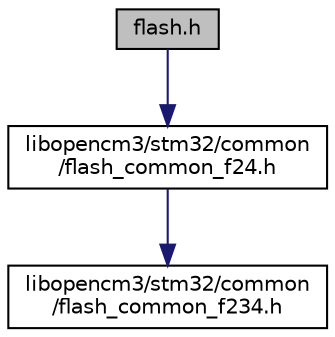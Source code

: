 digraph "flash.h"
{
  edge [fontname="Helvetica",fontsize="10",labelfontname="Helvetica",labelfontsize="10"];
  node [fontname="Helvetica",fontsize="10",shape=record];
  Node1 [label="flash.h",height=0.2,width=0.4,color="black", fillcolor="grey75", style="filled", fontcolor="black"];
  Node1 -> Node2 [color="midnightblue",fontsize="10",style="solid",fontname="Helvetica"];
  Node2 [label="libopencm3/stm32/common\l/flash_common_f24.h",height=0.2,width=0.4,color="black", fillcolor="white", style="filled",URL="$flash__common__f24_8h.html"];
  Node2 -> Node3 [color="midnightblue",fontsize="10",style="solid",fontname="Helvetica"];
  Node3 [label="libopencm3/stm32/common\l/flash_common_f234.h",height=0.2,width=0.4,color="black", fillcolor="white", style="filled",URL="$flash__common__f234_8h.html"];
}
